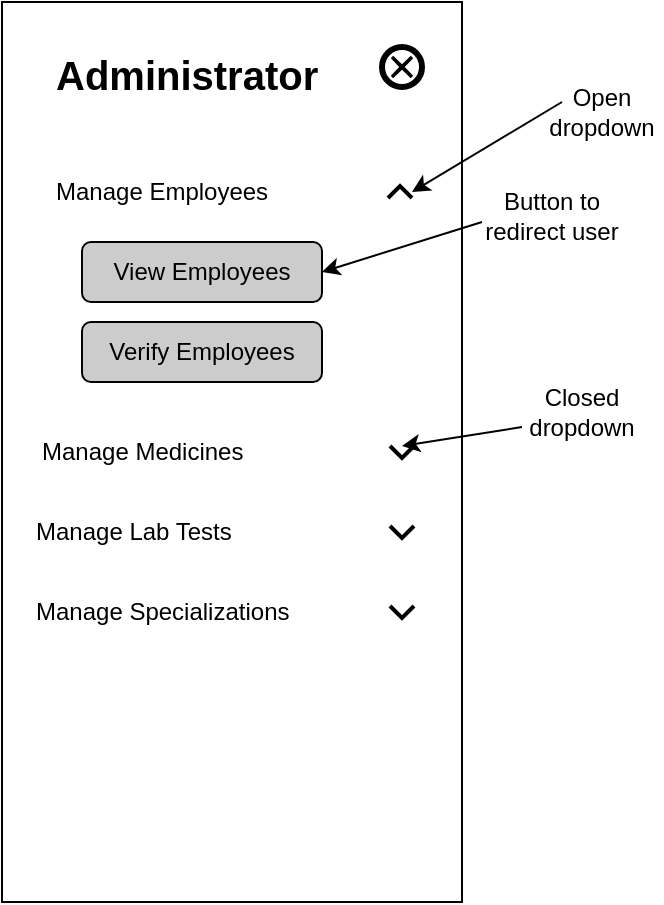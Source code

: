 <mxfile version="25.0.2">
  <diagram name="Page-1" id="uB9UYdlj4fxvpfBrhSeu">
    <mxGraphModel dx="1050" dy="655" grid="1" gridSize="10" guides="1" tooltips="1" connect="1" arrows="1" fold="1" page="1" pageScale="1" pageWidth="850" pageHeight="1100" math="0" shadow="0">
      <root>
        <mxCell id="0" />
        <mxCell id="1" parent="0" />
        <mxCell id="f4pDOosS_z9Pp22LykCa-1" value="" style="rounded=0;whiteSpace=wrap;html=1;" vertex="1" parent="1">
          <mxGeometry x="90" y="80" width="230" height="450" as="geometry" />
        </mxCell>
        <mxCell id="f4pDOosS_z9Pp22LykCa-2" value="&lt;h1 style=&quot;margin-top: 0px;&quot;&gt;&lt;font style=&quot;font-size: 20px;&quot;&gt;Administrator&lt;/font&gt;&lt;/h1&gt;" style="text;html=1;whiteSpace=wrap;overflow=hidden;rounded=0;" vertex="1" parent="1">
          <mxGeometry x="115" y="95" width="180" height="35" as="geometry" />
        </mxCell>
        <mxCell id="f4pDOosS_z9Pp22LykCa-3" value="" style="points=[[0.145,0.145,0],[0.5,0,0],[0.855,0.145,0],[1,0.5,0],[0.855,0.855,0],[0.5,1,0],[0.145,0.855,0],[0,0.5,0]];shape=mxgraph.bpmn.event;html=1;verticalLabelPosition=bottom;labelBackgroundColor=#ffffff;verticalAlign=top;align=center;perimeter=ellipsePerimeter;outlineConnect=0;aspect=fixed;outline=end;symbol=cancel;" vertex="1" parent="1">
          <mxGeometry x="280" y="102.5" width="20" height="20" as="geometry" />
        </mxCell>
        <mxCell id="f4pDOosS_z9Pp22LykCa-4" value="Manage Employees" style="text;html=1;align=left;verticalAlign=middle;whiteSpace=wrap;rounded=0;" vertex="1" parent="1">
          <mxGeometry x="115" y="160" width="175" height="30" as="geometry" />
        </mxCell>
        <mxCell id="f4pDOosS_z9Pp22LykCa-5" value="" style="html=1;verticalLabelPosition=bottom;labelBackgroundColor=#ffffff;verticalAlign=top;shadow=0;dashed=0;strokeWidth=2;shape=mxgraph.ios7.misc.up;strokeColor=#000000;" vertex="1" parent="1">
          <mxGeometry x="283" y="172" width="12" height="6" as="geometry" />
        </mxCell>
        <mxCell id="f4pDOosS_z9Pp22LykCa-8" value="View Employees" style="rounded=1;whiteSpace=wrap;html=1;fillColor=#CCCCCC;strokeColor=#000000;" vertex="1" parent="1">
          <mxGeometry x="130" y="200" width="120" height="30" as="geometry" />
        </mxCell>
        <mxCell id="f4pDOosS_z9Pp22LykCa-9" value="Verify Employees" style="rounded=1;whiteSpace=wrap;html=1;fillColor=#CCCCCC;strokeColor=#000000;" vertex="1" parent="1">
          <mxGeometry x="130" y="240" width="120" height="30" as="geometry" />
        </mxCell>
        <mxCell id="f4pDOosS_z9Pp22LykCa-10" value="Manage Medicines" style="text;html=1;align=left;verticalAlign=middle;whiteSpace=wrap;rounded=0;" vertex="1" parent="1">
          <mxGeometry x="108" y="290" width="175" height="30" as="geometry" />
        </mxCell>
        <mxCell id="f4pDOosS_z9Pp22LykCa-11" value="Manage Lab Tests" style="text;html=1;align=left;verticalAlign=middle;whiteSpace=wrap;rounded=0;" vertex="1" parent="1">
          <mxGeometry x="105" y="330" width="175" height="30" as="geometry" />
        </mxCell>
        <mxCell id="f4pDOosS_z9Pp22LykCa-12" value="Manage Specializations" style="text;html=1;align=left;verticalAlign=middle;whiteSpace=wrap;rounded=0;" vertex="1" parent="1">
          <mxGeometry x="105" y="370" width="175" height="30" as="geometry" />
        </mxCell>
        <mxCell id="f4pDOosS_z9Pp22LykCa-13" value="" style="html=1;verticalLabelPosition=bottom;labelBackgroundColor=#ffffff;verticalAlign=top;shadow=0;dashed=0;strokeWidth=2;shape=mxgraph.ios7.misc.up;strokeColor=#000000;direction=west;" vertex="1" parent="1">
          <mxGeometry x="284" y="302" width="12" height="6" as="geometry" />
        </mxCell>
        <mxCell id="f4pDOosS_z9Pp22LykCa-15" value="" style="html=1;verticalLabelPosition=bottom;labelBackgroundColor=#ffffff;verticalAlign=top;shadow=0;dashed=0;strokeWidth=2;shape=mxgraph.ios7.misc.up;strokeColor=#000000;flipV=1;" vertex="1" parent="1">
          <mxGeometry x="284" y="342" width="12" height="6" as="geometry" />
        </mxCell>
        <mxCell id="f4pDOosS_z9Pp22LykCa-16" value="" style="html=1;verticalLabelPosition=bottom;labelBackgroundColor=#ffffff;verticalAlign=top;shadow=0;dashed=0;strokeWidth=2;shape=mxgraph.ios7.misc.up;strokeColor=#000000;flipV=1;" vertex="1" parent="1">
          <mxGeometry x="284" y="382" width="12" height="6" as="geometry" />
        </mxCell>
        <mxCell id="f4pDOosS_z9Pp22LykCa-17" value="" style="endArrow=classic;html=1;rounded=0;entryX=1;entryY=0.5;entryDx=0;entryDy=0;" edge="1" parent="1" target="f4pDOosS_z9Pp22LykCa-8">
          <mxGeometry width="50" height="50" relative="1" as="geometry">
            <mxPoint x="330" y="190" as="sourcePoint" />
            <mxPoint x="470" y="180" as="targetPoint" />
          </mxGeometry>
        </mxCell>
        <mxCell id="f4pDOosS_z9Pp22LykCa-18" value="Button to redirect user" style="text;html=1;align=center;verticalAlign=middle;whiteSpace=wrap;rounded=0;" vertex="1" parent="1">
          <mxGeometry x="330" y="172" width="70" height="30" as="geometry" />
        </mxCell>
        <mxCell id="f4pDOosS_z9Pp22LykCa-20" value="" style="endArrow=classic;html=1;rounded=0;entryX=1;entryY=0.5;entryDx=0;entryDy=0;entryPerimeter=0;" edge="1" parent="1" target="f4pDOosS_z9Pp22LykCa-5">
          <mxGeometry width="50" height="50" relative="1" as="geometry">
            <mxPoint x="370" y="130" as="sourcePoint" />
            <mxPoint x="420" y="80" as="targetPoint" />
          </mxGeometry>
        </mxCell>
        <mxCell id="f4pDOosS_z9Pp22LykCa-21" value="Open dropdown" style="text;html=1;align=center;verticalAlign=middle;whiteSpace=wrap;rounded=0;" vertex="1" parent="1">
          <mxGeometry x="360" y="120" width="60" height="30" as="geometry" />
        </mxCell>
        <mxCell id="f4pDOosS_z9Pp22LykCa-22" value="Closed dropdown" style="text;html=1;align=center;verticalAlign=middle;whiteSpace=wrap;rounded=0;" vertex="1" parent="1">
          <mxGeometry x="350" y="270" width="60" height="30" as="geometry" />
        </mxCell>
        <mxCell id="f4pDOosS_z9Pp22LykCa-23" value="" style="endArrow=classic;html=1;rounded=0;entryX=0.5;entryY=1;entryDx=0;entryDy=0;entryPerimeter=0;exitX=0;exitY=0.75;exitDx=0;exitDy=0;" edge="1" parent="1" source="f4pDOosS_z9Pp22LykCa-22" target="f4pDOosS_z9Pp22LykCa-13">
          <mxGeometry width="50" height="50" relative="1" as="geometry">
            <mxPoint x="370" y="380" as="sourcePoint" />
            <mxPoint x="420" y="330" as="targetPoint" />
          </mxGeometry>
        </mxCell>
      </root>
    </mxGraphModel>
  </diagram>
</mxfile>
